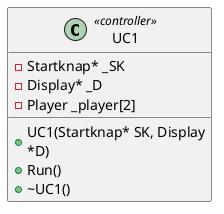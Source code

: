 @@startuml
skinparam wrapWidth 200

class UC1 <<controller>>{
    +UC1(Startknap* SK, Display *D)
    +Run()
    +~UC1()
    -Startknap* _SK
    -Display* _D
    -Player _player[2]
}
@@enduml